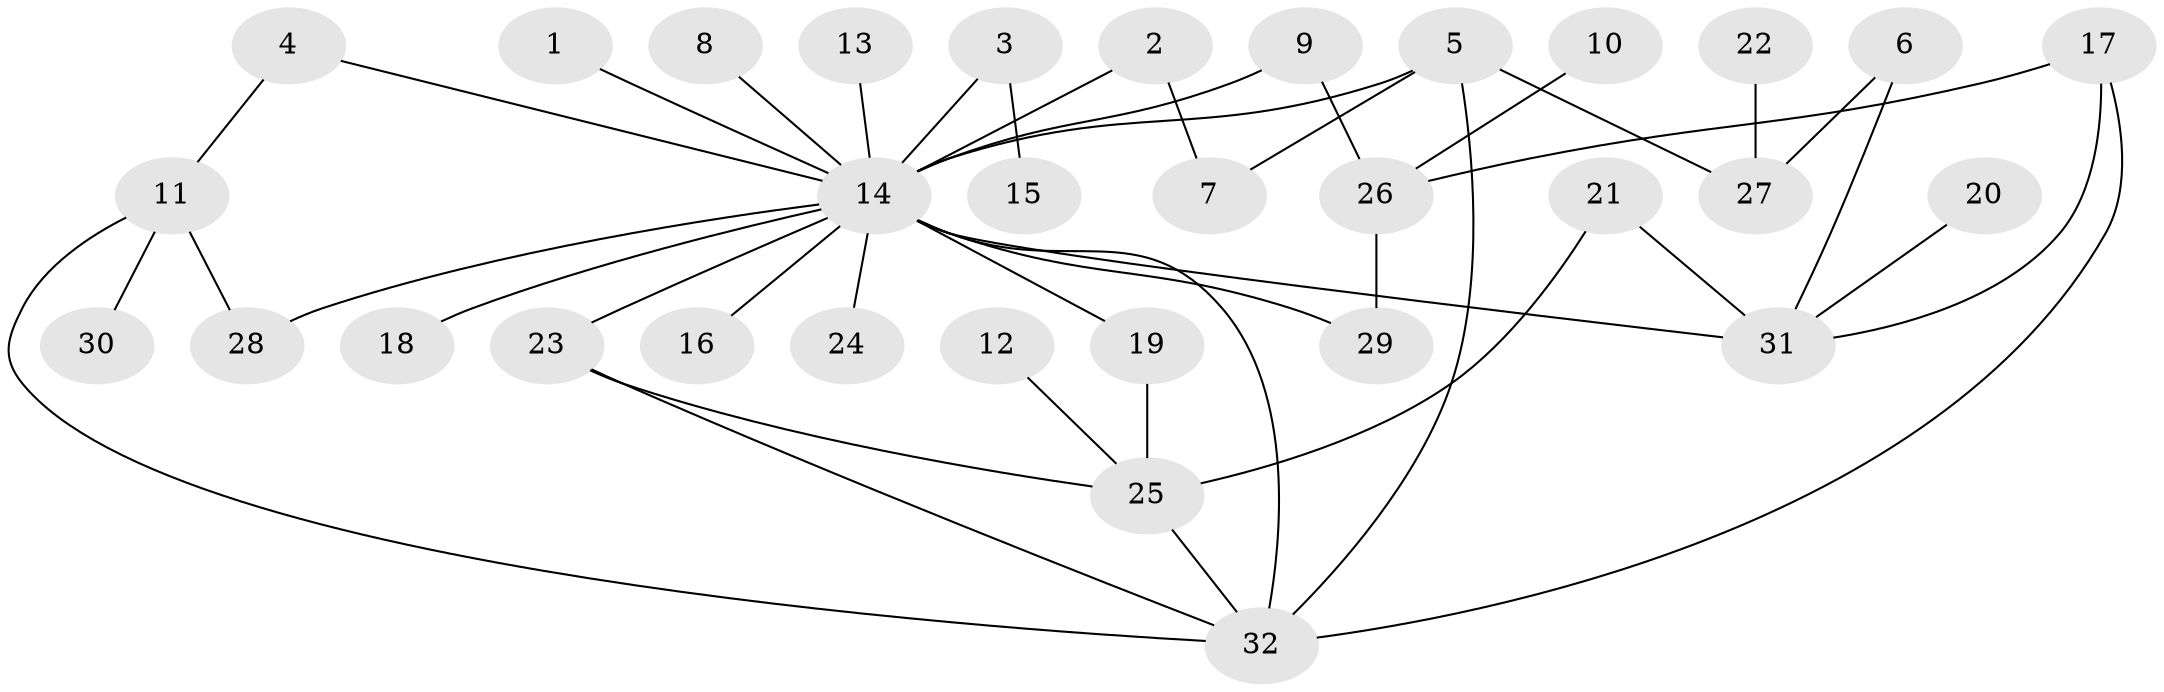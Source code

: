 // original degree distribution, {23: 0.015873015873015872, 1: 0.4126984126984127, 2: 0.3333333333333333, 4: 0.06349206349206349, 3: 0.07936507936507936, 5: 0.047619047619047616, 7: 0.047619047619047616}
// Generated by graph-tools (version 1.1) at 2025/01/03/09/25 03:01:37]
// undirected, 32 vertices, 43 edges
graph export_dot {
graph [start="1"]
  node [color=gray90,style=filled];
  1;
  2;
  3;
  4;
  5;
  6;
  7;
  8;
  9;
  10;
  11;
  12;
  13;
  14;
  15;
  16;
  17;
  18;
  19;
  20;
  21;
  22;
  23;
  24;
  25;
  26;
  27;
  28;
  29;
  30;
  31;
  32;
  1 -- 14 [weight=1.0];
  2 -- 7 [weight=1.0];
  2 -- 14 [weight=1.0];
  3 -- 14 [weight=1.0];
  3 -- 15 [weight=1.0];
  4 -- 11 [weight=1.0];
  4 -- 14 [weight=1.0];
  5 -- 7 [weight=1.0];
  5 -- 14 [weight=1.0];
  5 -- 27 [weight=1.0];
  5 -- 32 [weight=1.0];
  6 -- 27 [weight=1.0];
  6 -- 31 [weight=1.0];
  8 -- 14 [weight=1.0];
  9 -- 14 [weight=1.0];
  9 -- 26 [weight=1.0];
  10 -- 26 [weight=1.0];
  11 -- 28 [weight=1.0];
  11 -- 30 [weight=1.0];
  11 -- 32 [weight=1.0];
  12 -- 25 [weight=1.0];
  13 -- 14 [weight=1.0];
  14 -- 16 [weight=1.0];
  14 -- 18 [weight=1.0];
  14 -- 19 [weight=1.0];
  14 -- 23 [weight=1.0];
  14 -- 24 [weight=1.0];
  14 -- 28 [weight=2.0];
  14 -- 29 [weight=1.0];
  14 -- 31 [weight=2.0];
  14 -- 32 [weight=3.0];
  17 -- 26 [weight=1.0];
  17 -- 31 [weight=1.0];
  17 -- 32 [weight=1.0];
  19 -- 25 [weight=1.0];
  20 -- 31 [weight=1.0];
  21 -- 25 [weight=1.0];
  21 -- 31 [weight=1.0];
  22 -- 27 [weight=1.0];
  23 -- 25 [weight=1.0];
  23 -- 32 [weight=1.0];
  25 -- 32 [weight=1.0];
  26 -- 29 [weight=1.0];
}
